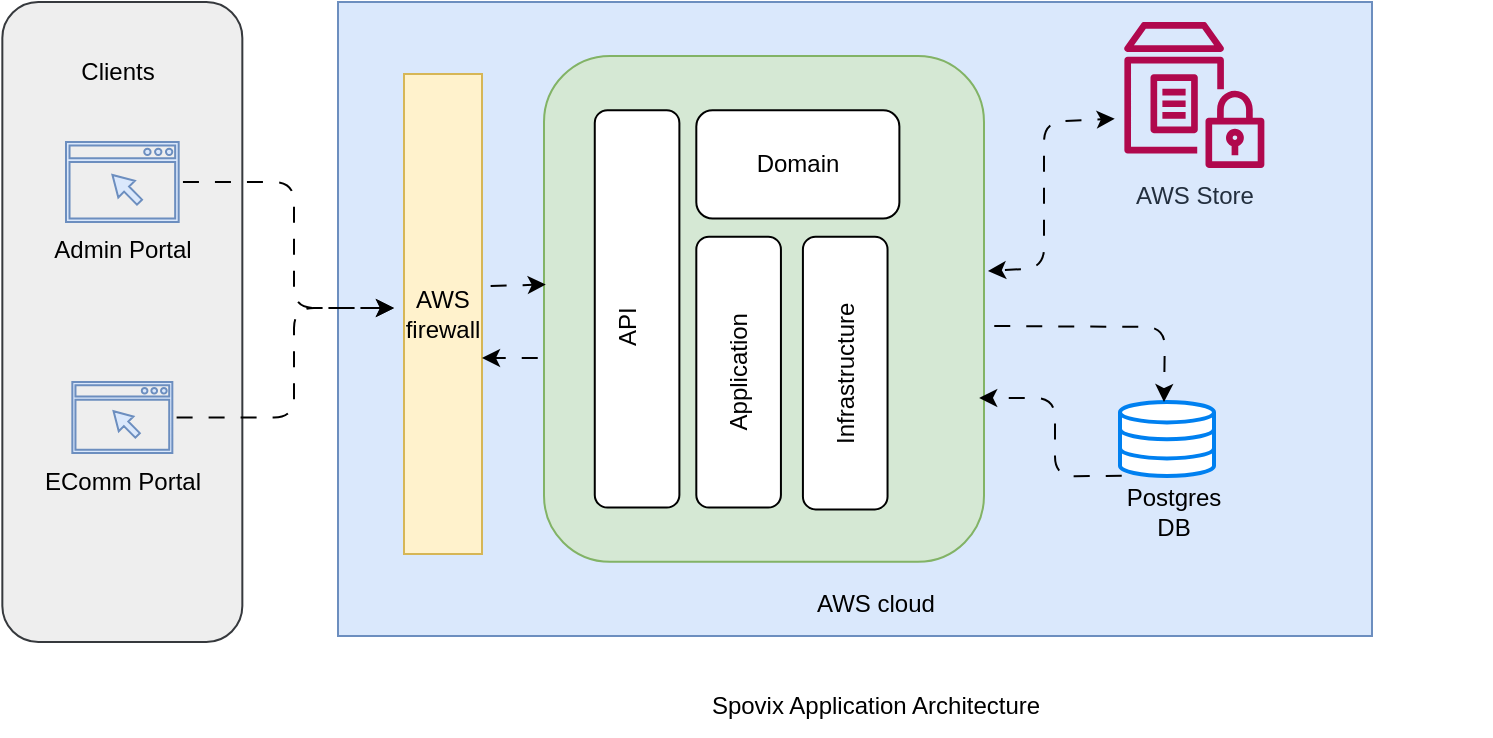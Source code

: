 <mxfile version="21.6.3" type="github">
  <diagram name="Page-1" id="O_dgv5PMAXWbRJS-o9nY">
    <mxGraphModel dx="995" dy="540" grid="1" gridSize="10" guides="1" tooltips="1" connect="1" arrows="1" fold="1" page="1" pageScale="1" pageWidth="850" pageHeight="1100" math="0" shadow="0">
      <root>
        <mxCell id="0" />
        <mxCell id="1" parent="0" />
        <mxCell id="4wYF7_ush7LYyuIkAoUI-3" value="" style="rounded=1;whiteSpace=wrap;html=1;fillColor=#eeeeee;strokeColor=#36393d;" vertex="1" parent="1">
          <mxGeometry x="14.17" y="80" width="120" height="320" as="geometry" />
        </mxCell>
        <mxCell id="b37KVjyUx03dqxBLBACt-1" value="Admin Portal" style="pointerEvents=1;shadow=0;dashed=0;html=1;strokeColor=#6c8ebf;fillColor=#dae8fc;aspect=fixed;labelPosition=center;verticalLabelPosition=bottom;verticalAlign=top;align=center;outlineConnect=0;shape=mxgraph.vvd.web_browser;rounded=1;" parent="1" vertex="1">
          <mxGeometry x="46" y="150" width="56.34" height="40" as="geometry" />
        </mxCell>
        <mxCell id="b37KVjyUx03dqxBLBACt-2" value="EComm Portal" style="pointerEvents=1;shadow=0;dashed=0;html=1;strokeColor=#6c8ebf;fillColor=#dae8fc;aspect=fixed;labelPosition=center;verticalLabelPosition=bottom;verticalAlign=top;align=center;outlineConnect=0;shape=mxgraph.vvd.web_browser;rounded=1;" parent="1" vertex="1">
          <mxGeometry x="49.17" y="270" width="50" height="35.5" as="geometry" />
        </mxCell>
        <mxCell id="b37KVjyUx03dqxBLBACt-19" value="" style="group;rounded=1;fillColor=none;strokeColor=none;" parent="1" vertex="1" connectable="0">
          <mxGeometry x="250" y="107" width="508" height="310" as="geometry" />
        </mxCell>
        <mxCell id="b37KVjyUx03dqxBLBACt-45" value="" style="group" parent="b37KVjyUx03dqxBLBACt-19" vertex="1" connectable="0">
          <mxGeometry x="-1" width="508" height="290" as="geometry" />
        </mxCell>
        <mxCell id="b37KVjyUx03dqxBLBACt-56" value="" style="rounded=0;whiteSpace=wrap;html=1;fillColor=#dae8fc;strokeColor=#6c8ebf;" parent="b37KVjyUx03dqxBLBACt-45" vertex="1">
          <mxGeometry x="-67" y="-27" width="517" height="317" as="geometry" />
        </mxCell>
        <mxCell id="b37KVjyUx03dqxBLBACt-3" value="" style="rounded=1;whiteSpace=wrap;html=1;fillColor=#d5e8d4;strokeColor=#82b366;" parent="b37KVjyUx03dqxBLBACt-45" vertex="1">
          <mxGeometry x="36" width="220" height="252.885" as="geometry" />
        </mxCell>
        <mxCell id="b37KVjyUx03dqxBLBACt-4" value="" style="rounded=1;whiteSpace=wrap;html=1;" parent="b37KVjyUx03dqxBLBACt-45" vertex="1">
          <mxGeometry x="61.385" y="27.095" width="42.308" height="198.695" as="geometry" />
        </mxCell>
        <mxCell id="b37KVjyUx03dqxBLBACt-5" value="API" style="text;html=1;strokeColor=none;fillColor=none;align=center;verticalAlign=middle;whiteSpace=wrap;rounded=1;rotation=-90;" parent="b37KVjyUx03dqxBLBACt-45" vertex="1">
          <mxGeometry x="52.923" y="121.927" width="50.769" height="27.095" as="geometry" />
        </mxCell>
        <mxCell id="b37KVjyUx03dqxBLBACt-12" value="" style="group;rounded=1;" parent="b37KVjyUx03dqxBLBACt-45" vertex="1" connectable="0">
          <mxGeometry x="112.154" y="90.316" width="42.308" height="135.474" as="geometry" />
        </mxCell>
        <mxCell id="b37KVjyUx03dqxBLBACt-7" value="" style="rounded=1;whiteSpace=wrap;html=1;" parent="b37KVjyUx03dqxBLBACt-12" vertex="1">
          <mxGeometry width="42.308" height="135.474" as="geometry" />
        </mxCell>
        <mxCell id="b37KVjyUx03dqxBLBACt-10" value="Application" style="text;html=1;strokeColor=none;fillColor=none;align=center;verticalAlign=middle;whiteSpace=wrap;rounded=1;rotation=-90;" parent="b37KVjyUx03dqxBLBACt-12" vertex="1">
          <mxGeometry x="-4.231" y="58.5" width="50.769" height="18.474" as="geometry" />
        </mxCell>
        <mxCell id="b37KVjyUx03dqxBLBACt-14" value="" style="group;rounded=1;" parent="b37KVjyUx03dqxBLBACt-45" vertex="1" connectable="0">
          <mxGeometry x="165.462" y="90.316" width="42.308" height="136.377" as="geometry" />
        </mxCell>
        <mxCell id="b37KVjyUx03dqxBLBACt-15" value="" style="rounded=1;whiteSpace=wrap;html=1;" parent="b37KVjyUx03dqxBLBACt-14" vertex="1">
          <mxGeometry width="42.308" height="136.377" as="geometry" />
        </mxCell>
        <mxCell id="b37KVjyUx03dqxBLBACt-16" value="Infrastructure" style="text;html=1;strokeColor=none;fillColor=none;align=center;verticalAlign=middle;whiteSpace=wrap;rounded=1;rotation=-90;" parent="b37KVjyUx03dqxBLBACt-14" vertex="1">
          <mxGeometry x="-4.231" y="58.89" width="50.769" height="18.597" as="geometry" />
        </mxCell>
        <mxCell id="b37KVjyUx03dqxBLBACt-17" value="Domain" style="rounded=1;whiteSpace=wrap;html=1;" parent="b37KVjyUx03dqxBLBACt-45" vertex="1">
          <mxGeometry x="112.154" y="27.095" width="101.538" height="54.19" as="geometry" />
        </mxCell>
        <mxCell id="b37KVjyUx03dqxBLBACt-58" value="AWS firewall" style="rounded=0;whiteSpace=wrap;html=1;fillColor=#fff2cc;strokeColor=#d6b656;" parent="b37KVjyUx03dqxBLBACt-45" vertex="1">
          <mxGeometry x="-34" y="9" width="39" height="240" as="geometry" />
        </mxCell>
        <mxCell id="b37KVjyUx03dqxBLBACt-60" value="" style="endArrow=classic;html=1;rounded=1;exitX=1.056;exitY=0.417;exitDx=0;exitDy=0;exitPerimeter=0;entryX=0.004;entryY=0.428;entryDx=0;entryDy=0;entryPerimeter=0;flowAnimation=1;" parent="b37KVjyUx03dqxBLBACt-45" edge="1">
          <mxGeometry width="50" height="50" relative="1" as="geometry">
            <mxPoint x="7.184" y="115.08" as="sourcePoint" />
            <mxPoint x="36.88" y="114.235" as="targetPoint" />
          </mxGeometry>
        </mxCell>
        <mxCell id="b37KVjyUx03dqxBLBACt-64" value="Postgres DB" style="text;html=1;strokeColor=none;fillColor=none;align=center;verticalAlign=middle;whiteSpace=wrap;rounded=0;" parent="b37KVjyUx03dqxBLBACt-45" vertex="1">
          <mxGeometry x="321" y="213" width="60" height="30" as="geometry" />
        </mxCell>
        <mxCell id="b37KVjyUx03dqxBLBACt-46" value="" style="html=1;verticalLabelPosition=bottom;align=center;labelBackgroundColor=#ffffff;verticalAlign=top;strokeWidth=2;strokeColor=#0080F0;shadow=0;dashed=0;shape=mxgraph.ios7.icons.data;rounded=1;" parent="b37KVjyUx03dqxBLBACt-19" vertex="1">
          <mxGeometry x="323" y="173" width="47" height="37" as="geometry" />
        </mxCell>
        <mxCell id="b37KVjyUx03dqxBLBACt-31" style="edgeStyle=orthogonalEdgeStyle;rounded=1;orthogonalLoop=1;jettySize=auto;html=1;exitX=0.021;exitY=0.575;exitDx=0;exitDy=0;exitPerimeter=0;flowAnimation=1;entryX=0.989;entryY=0.676;entryDx=0;entryDy=0;entryPerimeter=0;" parent="1" target="b37KVjyUx03dqxBLBACt-3" edge="1">
          <mxGeometry relative="1" as="geometry">
            <mxPoint x="576.008" y="316.8" as="sourcePoint" />
          </mxGeometry>
        </mxCell>
        <mxCell id="b37KVjyUx03dqxBLBACt-32" style="edgeStyle=orthogonalEdgeStyle;rounded=1;orthogonalLoop=1;jettySize=auto;html=1;exitX=0.021;exitY=0.575;exitDx=0;exitDy=0;exitPerimeter=0;entryX=0.625;entryY=0;entryDx=0;entryDy=0;entryPerimeter=0;flowAnimation=1;" parent="1" edge="1">
          <mxGeometry relative="1" as="geometry">
            <mxPoint x="508" y="242" as="sourcePoint" />
            <mxPoint x="595" y="280" as="targetPoint" />
          </mxGeometry>
        </mxCell>
        <mxCell id="b37KVjyUx03dqxBLBACt-33" value="AWS Store" style="sketch=0;outlineConnect=0;fontColor=#232F3E;gradientColor=none;fillColor=#B0084D;strokeColor=none;dashed=0;verticalLabelPosition=bottom;verticalAlign=top;align=center;html=1;fontSize=12;fontStyle=0;aspect=fixed;pointerEvents=1;shape=mxgraph.aws4.parameter_store;rounded=1;" parent="1" vertex="1">
          <mxGeometry x="575" y="90" width="70.19" height="73" as="geometry" />
        </mxCell>
        <mxCell id="b37KVjyUx03dqxBLBACt-35" value="" style="endArrow=classic;startArrow=classic;html=1;rounded=1;exitX=1.009;exitY=0.425;exitDx=0;exitDy=0;exitPerimeter=0;entryX=-0.066;entryY=0.663;entryDx=0;entryDy=0;entryPerimeter=0;comic=0;flowAnimation=1;" parent="1" source="b37KVjyUx03dqxBLBACt-3" target="b37KVjyUx03dqxBLBACt-33" edge="1">
          <mxGeometry width="50" height="50" relative="1" as="geometry">
            <mxPoint x="255" y="310" as="sourcePoint" />
            <mxPoint x="305" y="260" as="targetPoint" />
            <Array as="points">
              <mxPoint x="535" y="213" />
              <mxPoint x="535" y="140" />
            </Array>
          </mxGeometry>
        </mxCell>
        <mxCell id="b37KVjyUx03dqxBLBACt-54" style="edgeStyle=orthogonalEdgeStyle;rounded=1;orthogonalLoop=1;jettySize=auto;html=1;flowAnimation=1;" parent="1" source="b37KVjyUx03dqxBLBACt-2" edge="1">
          <mxGeometry relative="1" as="geometry">
            <mxPoint x="210" y="233" as="targetPoint" />
            <Array as="points">
              <mxPoint x="160" y="288" />
              <mxPoint x="160" y="233" />
            </Array>
          </mxGeometry>
        </mxCell>
        <mxCell id="b37KVjyUx03dqxBLBACt-53" style="edgeStyle=orthogonalEdgeStyle;rounded=1;orthogonalLoop=1;jettySize=auto;html=1;flowAnimation=1;" parent="1" source="b37KVjyUx03dqxBLBACt-1" edge="1">
          <mxGeometry relative="1" as="geometry">
            <mxPoint x="210" y="233" as="targetPoint" />
            <Array as="points">
              <mxPoint x="160" y="170" />
              <mxPoint x="160" y="233" />
            </Array>
          </mxGeometry>
        </mxCell>
        <mxCell id="b37KVjyUx03dqxBLBACt-61" value="" style="endArrow=classic;html=1;rounded=1;flowAnimation=1;" parent="1" edge="1">
          <mxGeometry width="50" height="50" relative="1" as="geometry">
            <mxPoint x="284" y="258" as="sourcePoint" />
            <mxPoint x="254" y="258" as="targetPoint" />
          </mxGeometry>
        </mxCell>
        <mxCell id="b37KVjyUx03dqxBLBACt-62" value="AWS cloud" style="text;html=1;strokeColor=none;fillColor=none;align=center;verticalAlign=middle;whiteSpace=wrap;rounded=0;" parent="1" vertex="1">
          <mxGeometry x="402" y="366" width="98" height="30" as="geometry" />
        </mxCell>
        <mxCell id="b37KVjyUx03dqxBLBACt-63" value="Spovix Application Architecture" style="text;html=1;fillColor=none;align=center;verticalAlign=middle;whiteSpace=wrap;rounded=0;fontStyle=0;labelBackgroundColor=none;labelBorderColor=none;" parent="1" vertex="1">
          <mxGeometry x="346" y="417" width="210" height="30" as="geometry" />
        </mxCell>
        <mxCell id="4wYF7_ush7LYyuIkAoUI-4" value="Clients" style="text;html=1;strokeColor=none;fillColor=none;align=center;verticalAlign=middle;whiteSpace=wrap;rounded=0;" vertex="1" parent="1">
          <mxGeometry x="42.34" y="100" width="60" height="30" as="geometry" />
        </mxCell>
      </root>
    </mxGraphModel>
  </diagram>
</mxfile>
